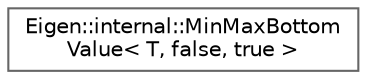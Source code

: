 digraph "类继承关系图"
{
 // LATEX_PDF_SIZE
  bgcolor="transparent";
  edge [fontname=Helvetica,fontsize=10,labelfontname=Helvetica,labelfontsize=10];
  node [fontname=Helvetica,fontsize=10,shape=box,height=0.2,width=0.4];
  rankdir="LR";
  Node0 [id="Node000000",label="Eigen::internal::MinMaxBottom\lValue\< T, false, true \>",height=0.2,width=0.4,color="grey40", fillcolor="white", style="filled",URL="$struct_eigen_1_1internal_1_1_min_max_bottom_value_3_01_t_00_01false_00_01true_01_4.html",tooltip=" "];
}
